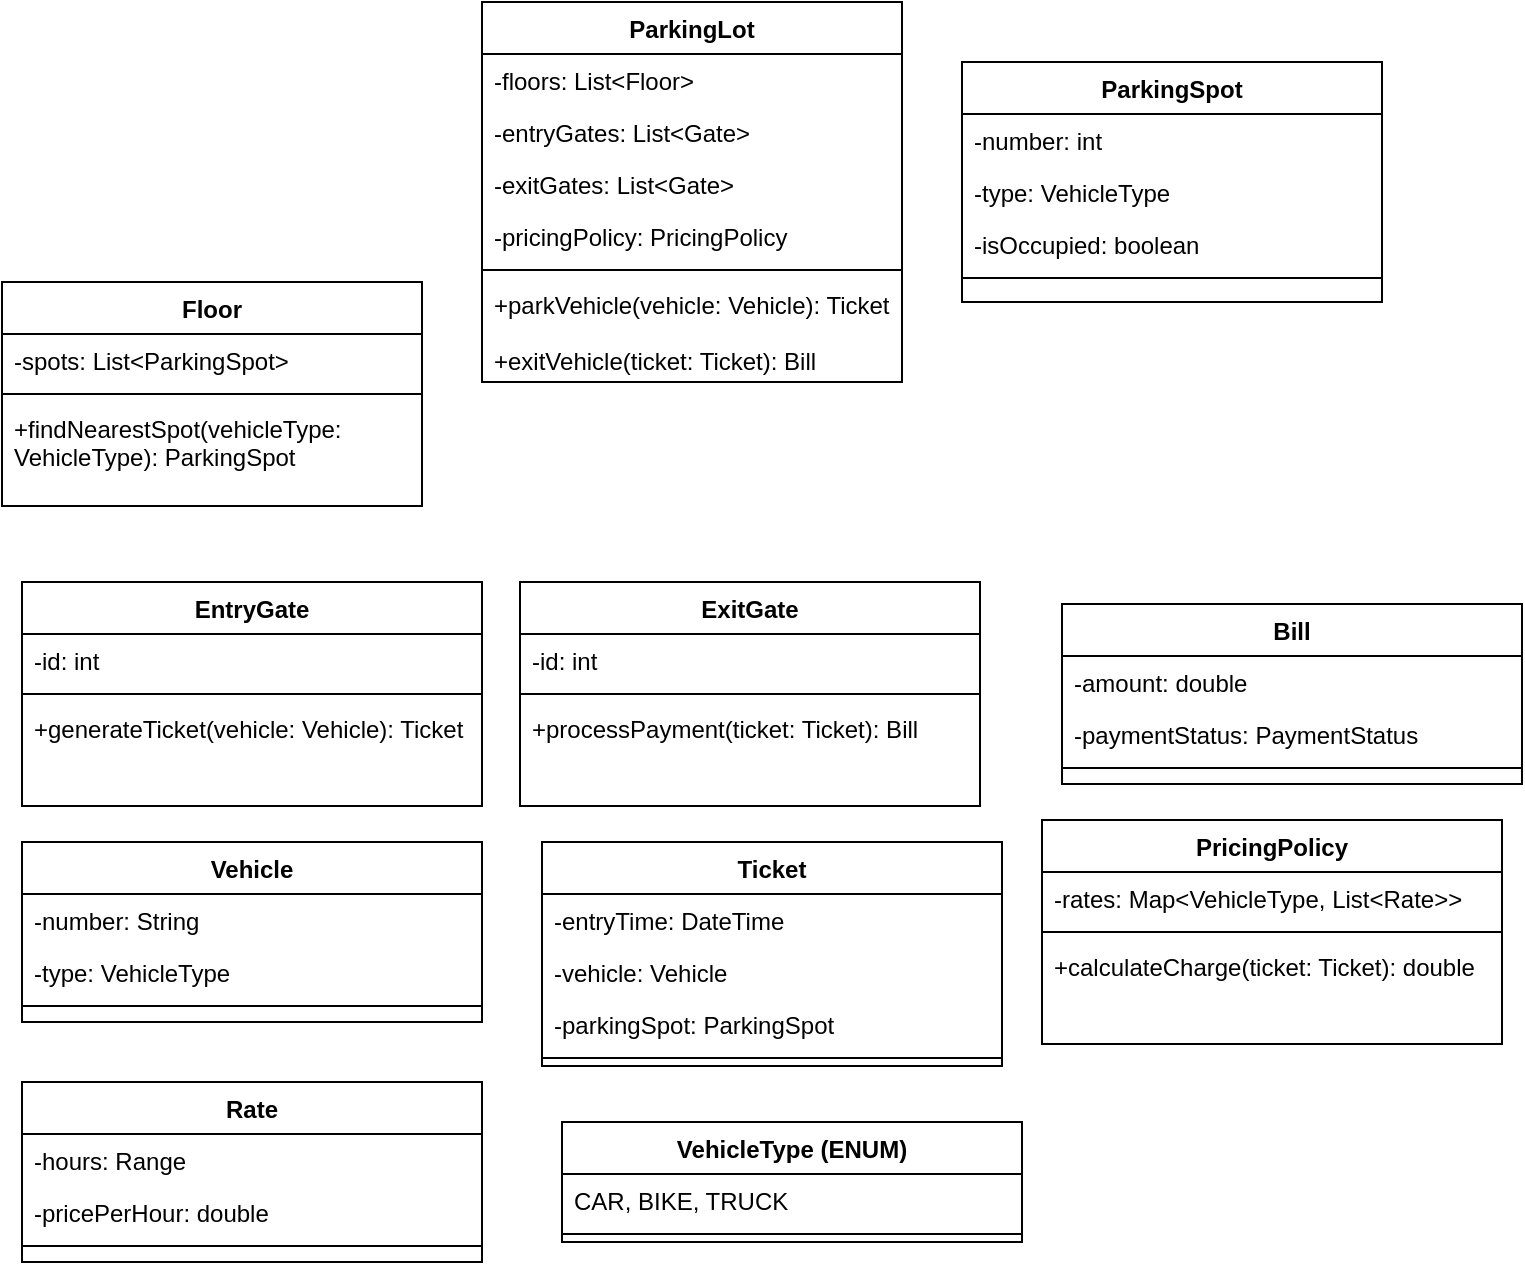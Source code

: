 <mxfile version="24.7.6">
  <diagram id="C5RBs43oDa-KdzZeNtuy" name="Page-1">
    <mxGraphModel dx="1050" dy="557" grid="1" gridSize="10" guides="1" tooltips="1" connect="1" arrows="1" fold="1" page="1" pageScale="1" pageWidth="827" pageHeight="1169" math="0" shadow="0">
      <root>
        <mxCell id="WIyWlLk6GJQsqaUBKTNV-0" />
        <mxCell id="WIyWlLk6GJQsqaUBKTNV-1" parent="WIyWlLk6GJQsqaUBKTNV-0" />
        <mxCell id="zkfFHV4jXpPFQw0GAbJ--0" value="ParkingLot" style="swimlane;fontStyle=1;align=center;verticalAlign=top;childLayout=stackLayout;horizontal=1;startSize=26;horizontalStack=0;resizeParent=1;resizeLast=0;collapsible=1;marginBottom=0;rounded=0;shadow=0;strokeWidth=1;" parent="WIyWlLk6GJQsqaUBKTNV-1" vertex="1">
          <mxGeometry x="280" y="30" width="210" height="190" as="geometry">
            <mxRectangle x="230" y="140" width="160" height="26" as="alternateBounds" />
          </mxGeometry>
        </mxCell>
        <mxCell id="zkfFHV4jXpPFQw0GAbJ--1" value="-floors: List&lt;Floor&gt; " style="text;align=left;verticalAlign=top;spacingLeft=4;spacingRight=4;overflow=hidden;rotatable=0;points=[[0,0.5],[1,0.5]];portConstraint=eastwest;" parent="zkfFHV4jXpPFQw0GAbJ--0" vertex="1">
          <mxGeometry y="26" width="210" height="26" as="geometry" />
        </mxCell>
        <mxCell id="zkfFHV4jXpPFQw0GAbJ--2" value="-entryGates: List&lt;Gate&gt;" style="text;align=left;verticalAlign=top;spacingLeft=4;spacingRight=4;overflow=hidden;rotatable=0;points=[[0,0.5],[1,0.5]];portConstraint=eastwest;rounded=0;shadow=0;html=0;" parent="zkfFHV4jXpPFQw0GAbJ--0" vertex="1">
          <mxGeometry y="52" width="210" height="26" as="geometry" />
        </mxCell>
        <mxCell id="zkfFHV4jXpPFQw0GAbJ--3" value="-exitGates: List&lt;Gate&gt;  " style="text;align=left;verticalAlign=top;spacingLeft=4;spacingRight=4;overflow=hidden;rotatable=0;points=[[0,0.5],[1,0.5]];portConstraint=eastwest;rounded=0;shadow=0;html=0;" parent="zkfFHV4jXpPFQw0GAbJ--0" vertex="1">
          <mxGeometry y="78" width="210" height="26" as="geometry" />
        </mxCell>
        <mxCell id="4GC-tnCzy-OKuHNRi4nL-4" value="-pricingPolicy: PricingPolicy " style="text;align=left;verticalAlign=top;spacingLeft=4;spacingRight=4;overflow=hidden;rotatable=0;points=[[0,0.5],[1,0.5]];portConstraint=eastwest;rounded=0;shadow=0;html=0;" vertex="1" parent="zkfFHV4jXpPFQw0GAbJ--0">
          <mxGeometry y="104" width="210" height="26" as="geometry" />
        </mxCell>
        <mxCell id="zkfFHV4jXpPFQw0GAbJ--4" value="" style="line;html=1;strokeWidth=1;align=left;verticalAlign=middle;spacingTop=-1;spacingLeft=3;spacingRight=3;rotatable=0;labelPosition=right;points=[];portConstraint=eastwest;" parent="zkfFHV4jXpPFQw0GAbJ--0" vertex="1">
          <mxGeometry y="130" width="210" height="8" as="geometry" />
        </mxCell>
        <mxCell id="zkfFHV4jXpPFQw0GAbJ--5" value="+parkVehicle(vehicle: Vehicle): Ticket&#xa;&#xa;+exitVehicle(ticket: Ticket): Bill" style="text;align=left;verticalAlign=top;spacingLeft=4;spacingRight=4;overflow=hidden;rotatable=0;points=[[0,0.5],[1,0.5]];portConstraint=eastwest;" parent="zkfFHV4jXpPFQw0GAbJ--0" vertex="1">
          <mxGeometry y="138" width="210" height="52" as="geometry" />
        </mxCell>
        <mxCell id="4GC-tnCzy-OKuHNRi4nL-5" value="Floor" style="swimlane;fontStyle=1;align=center;verticalAlign=top;childLayout=stackLayout;horizontal=1;startSize=26;horizontalStack=0;resizeParent=1;resizeLast=0;collapsible=1;marginBottom=0;rounded=0;shadow=0;strokeWidth=1;" vertex="1" parent="WIyWlLk6GJQsqaUBKTNV-1">
          <mxGeometry x="40" y="170" width="210" height="112" as="geometry">
            <mxRectangle x="230" y="140" width="160" height="26" as="alternateBounds" />
          </mxGeometry>
        </mxCell>
        <mxCell id="4GC-tnCzy-OKuHNRi4nL-6" value="-spots: List&lt;ParkingSpot&gt;  &#xa;" style="text;align=left;verticalAlign=top;spacingLeft=4;spacingRight=4;overflow=hidden;rotatable=0;points=[[0,0.5],[1,0.5]];portConstraint=eastwest;" vertex="1" parent="4GC-tnCzy-OKuHNRi4nL-5">
          <mxGeometry y="26" width="210" height="26" as="geometry" />
        </mxCell>
        <mxCell id="4GC-tnCzy-OKuHNRi4nL-10" value="" style="line;html=1;strokeWidth=1;align=left;verticalAlign=middle;spacingTop=-1;spacingLeft=3;spacingRight=3;rotatable=0;labelPosition=right;points=[];portConstraint=eastwest;" vertex="1" parent="4GC-tnCzy-OKuHNRi4nL-5">
          <mxGeometry y="52" width="210" height="8" as="geometry" />
        </mxCell>
        <mxCell id="4GC-tnCzy-OKuHNRi4nL-11" value="+findNearestSpot(vehicleType: &#xa;VehicleType): ParkingSpot" style="text;align=left;verticalAlign=top;spacingLeft=4;spacingRight=4;overflow=hidden;rotatable=0;points=[[0,0.5],[1,0.5]];portConstraint=eastwest;" vertex="1" parent="4GC-tnCzy-OKuHNRi4nL-5">
          <mxGeometry y="60" width="210" height="52" as="geometry" />
        </mxCell>
        <mxCell id="4GC-tnCzy-OKuHNRi4nL-12" value="ParkingSpot" style="swimlane;fontStyle=1;align=center;verticalAlign=top;childLayout=stackLayout;horizontal=1;startSize=26;horizontalStack=0;resizeParent=1;resizeLast=0;collapsible=1;marginBottom=0;rounded=0;shadow=0;strokeWidth=1;" vertex="1" parent="WIyWlLk6GJQsqaUBKTNV-1">
          <mxGeometry x="520" y="60" width="210" height="120" as="geometry">
            <mxRectangle x="230" y="140" width="160" height="26" as="alternateBounds" />
          </mxGeometry>
        </mxCell>
        <mxCell id="4GC-tnCzy-OKuHNRi4nL-13" value="-number: int" style="text;align=left;verticalAlign=top;spacingLeft=4;spacingRight=4;overflow=hidden;rotatable=0;points=[[0,0.5],[1,0.5]];portConstraint=eastwest;" vertex="1" parent="4GC-tnCzy-OKuHNRi4nL-12">
          <mxGeometry y="26" width="210" height="26" as="geometry" />
        </mxCell>
        <mxCell id="4GC-tnCzy-OKuHNRi4nL-14" value="-type: VehicleType" style="text;align=left;verticalAlign=top;spacingLeft=4;spacingRight=4;overflow=hidden;rotatable=0;points=[[0,0.5],[1,0.5]];portConstraint=eastwest;rounded=0;shadow=0;html=0;" vertex="1" parent="4GC-tnCzy-OKuHNRi4nL-12">
          <mxGeometry y="52" width="210" height="26" as="geometry" />
        </mxCell>
        <mxCell id="4GC-tnCzy-OKuHNRi4nL-15" value="-isOccupied: boolean" style="text;align=left;verticalAlign=top;spacingLeft=4;spacingRight=4;overflow=hidden;rotatable=0;points=[[0,0.5],[1,0.5]];portConstraint=eastwest;rounded=0;shadow=0;html=0;" vertex="1" parent="4GC-tnCzy-OKuHNRi4nL-12">
          <mxGeometry y="78" width="210" height="26" as="geometry" />
        </mxCell>
        <mxCell id="4GC-tnCzy-OKuHNRi4nL-17" value="" style="line;html=1;strokeWidth=1;align=left;verticalAlign=middle;spacingTop=-1;spacingLeft=3;spacingRight=3;rotatable=0;labelPosition=right;points=[];portConstraint=eastwest;" vertex="1" parent="4GC-tnCzy-OKuHNRi4nL-12">
          <mxGeometry y="104" width="210" height="8" as="geometry" />
        </mxCell>
        <mxCell id="4GC-tnCzy-OKuHNRi4nL-19" value="EntryGate" style="swimlane;fontStyle=1;align=center;verticalAlign=top;childLayout=stackLayout;horizontal=1;startSize=26;horizontalStack=0;resizeParent=1;resizeLast=0;collapsible=1;marginBottom=0;rounded=0;shadow=0;strokeWidth=1;" vertex="1" parent="WIyWlLk6GJQsqaUBKTNV-1">
          <mxGeometry x="50" y="320" width="230" height="112" as="geometry">
            <mxRectangle x="230" y="140" width="160" height="26" as="alternateBounds" />
          </mxGeometry>
        </mxCell>
        <mxCell id="4GC-tnCzy-OKuHNRi4nL-20" value="-id: int  &#xa;" style="text;align=left;verticalAlign=top;spacingLeft=4;spacingRight=4;overflow=hidden;rotatable=0;points=[[0,0.5],[1,0.5]];portConstraint=eastwest;" vertex="1" parent="4GC-tnCzy-OKuHNRi4nL-19">
          <mxGeometry y="26" width="230" height="26" as="geometry" />
        </mxCell>
        <mxCell id="4GC-tnCzy-OKuHNRi4nL-21" value="" style="line;html=1;strokeWidth=1;align=left;verticalAlign=middle;spacingTop=-1;spacingLeft=3;spacingRight=3;rotatable=0;labelPosition=right;points=[];portConstraint=eastwest;" vertex="1" parent="4GC-tnCzy-OKuHNRi4nL-19">
          <mxGeometry y="52" width="230" height="8" as="geometry" />
        </mxCell>
        <mxCell id="4GC-tnCzy-OKuHNRi4nL-22" value="+generateTicket(vehicle: Vehicle): Ticket" style="text;align=left;verticalAlign=top;spacingLeft=4;spacingRight=4;overflow=hidden;rotatable=0;points=[[0,0.5],[1,0.5]];portConstraint=eastwest;" vertex="1" parent="4GC-tnCzy-OKuHNRi4nL-19">
          <mxGeometry y="60" width="230" height="52" as="geometry" />
        </mxCell>
        <mxCell id="4GC-tnCzy-OKuHNRi4nL-23" value="ExitGate" style="swimlane;fontStyle=1;align=center;verticalAlign=top;childLayout=stackLayout;horizontal=1;startSize=26;horizontalStack=0;resizeParent=1;resizeLast=0;collapsible=1;marginBottom=0;rounded=0;shadow=0;strokeWidth=1;" vertex="1" parent="WIyWlLk6GJQsqaUBKTNV-1">
          <mxGeometry x="299" y="320" width="230" height="112" as="geometry">
            <mxRectangle x="230" y="140" width="160" height="26" as="alternateBounds" />
          </mxGeometry>
        </mxCell>
        <mxCell id="4GC-tnCzy-OKuHNRi4nL-24" value="-id: int  &#xa;" style="text;align=left;verticalAlign=top;spacingLeft=4;spacingRight=4;overflow=hidden;rotatable=0;points=[[0,0.5],[1,0.5]];portConstraint=eastwest;" vertex="1" parent="4GC-tnCzy-OKuHNRi4nL-23">
          <mxGeometry y="26" width="230" height="26" as="geometry" />
        </mxCell>
        <mxCell id="4GC-tnCzy-OKuHNRi4nL-25" value="" style="line;html=1;strokeWidth=1;align=left;verticalAlign=middle;spacingTop=-1;spacingLeft=3;spacingRight=3;rotatable=0;labelPosition=right;points=[];portConstraint=eastwest;" vertex="1" parent="4GC-tnCzy-OKuHNRi4nL-23">
          <mxGeometry y="52" width="230" height="8" as="geometry" />
        </mxCell>
        <mxCell id="4GC-tnCzy-OKuHNRi4nL-26" value="+processPayment(ticket: Ticket): Bill " style="text;align=left;verticalAlign=top;spacingLeft=4;spacingRight=4;overflow=hidden;rotatable=0;points=[[0,0.5],[1,0.5]];portConstraint=eastwest;" vertex="1" parent="4GC-tnCzy-OKuHNRi4nL-23">
          <mxGeometry y="60" width="230" height="52" as="geometry" />
        </mxCell>
        <mxCell id="4GC-tnCzy-OKuHNRi4nL-27" value="Vehicle" style="swimlane;fontStyle=1;align=center;verticalAlign=top;childLayout=stackLayout;horizontal=1;startSize=26;horizontalStack=0;resizeParent=1;resizeLast=0;collapsible=1;marginBottom=0;rounded=0;shadow=0;strokeWidth=1;" vertex="1" parent="WIyWlLk6GJQsqaUBKTNV-1">
          <mxGeometry x="50" y="450" width="230" height="90" as="geometry">
            <mxRectangle x="230" y="140" width="160" height="26" as="alternateBounds" />
          </mxGeometry>
        </mxCell>
        <mxCell id="4GC-tnCzy-OKuHNRi4nL-28" value="-number: String  &#xa;" style="text;align=left;verticalAlign=top;spacingLeft=4;spacingRight=4;overflow=hidden;rotatable=0;points=[[0,0.5],[1,0.5]];portConstraint=eastwest;" vertex="1" parent="4GC-tnCzy-OKuHNRi4nL-27">
          <mxGeometry y="26" width="230" height="26" as="geometry" />
        </mxCell>
        <mxCell id="4GC-tnCzy-OKuHNRi4nL-31" value="-type: VehicleType &#xa;" style="text;align=left;verticalAlign=top;spacingLeft=4;spacingRight=4;overflow=hidden;rotatable=0;points=[[0,0.5],[1,0.5]];portConstraint=eastwest;" vertex="1" parent="4GC-tnCzy-OKuHNRi4nL-27">
          <mxGeometry y="52" width="230" height="26" as="geometry" />
        </mxCell>
        <mxCell id="4GC-tnCzy-OKuHNRi4nL-29" value="" style="line;html=1;strokeWidth=1;align=left;verticalAlign=middle;spacingTop=-1;spacingLeft=3;spacingRight=3;rotatable=0;labelPosition=right;points=[];portConstraint=eastwest;" vertex="1" parent="4GC-tnCzy-OKuHNRi4nL-27">
          <mxGeometry y="78" width="230" height="8" as="geometry" />
        </mxCell>
        <mxCell id="4GC-tnCzy-OKuHNRi4nL-32" value="Ticket" style="swimlane;fontStyle=1;align=center;verticalAlign=top;childLayout=stackLayout;horizontal=1;startSize=26;horizontalStack=0;resizeParent=1;resizeLast=0;collapsible=1;marginBottom=0;rounded=0;shadow=0;strokeWidth=1;" vertex="1" parent="WIyWlLk6GJQsqaUBKTNV-1">
          <mxGeometry x="310" y="450" width="230" height="112" as="geometry">
            <mxRectangle x="230" y="140" width="160" height="26" as="alternateBounds" />
          </mxGeometry>
        </mxCell>
        <mxCell id="4GC-tnCzy-OKuHNRi4nL-33" value="-entryTime: DateTime&#xa;" style="text;align=left;verticalAlign=top;spacingLeft=4;spacingRight=4;overflow=hidden;rotatable=0;points=[[0,0.5],[1,0.5]];portConstraint=eastwest;" vertex="1" parent="4GC-tnCzy-OKuHNRi4nL-32">
          <mxGeometry y="26" width="230" height="26" as="geometry" />
        </mxCell>
        <mxCell id="4GC-tnCzy-OKuHNRi4nL-34" value="-vehicle: Vehicle  &#xa;" style="text;align=left;verticalAlign=top;spacingLeft=4;spacingRight=4;overflow=hidden;rotatable=0;points=[[0,0.5],[1,0.5]];portConstraint=eastwest;" vertex="1" parent="4GC-tnCzy-OKuHNRi4nL-32">
          <mxGeometry y="52" width="230" height="26" as="geometry" />
        </mxCell>
        <mxCell id="4GC-tnCzy-OKuHNRi4nL-36" value="-parkingSpot: ParkingSpot&#xa;" style="text;align=left;verticalAlign=top;spacingLeft=4;spacingRight=4;overflow=hidden;rotatable=0;points=[[0,0.5],[1,0.5]];portConstraint=eastwest;" vertex="1" parent="4GC-tnCzy-OKuHNRi4nL-32">
          <mxGeometry y="78" width="230" height="26" as="geometry" />
        </mxCell>
        <mxCell id="4GC-tnCzy-OKuHNRi4nL-35" value="" style="line;html=1;strokeWidth=1;align=left;verticalAlign=middle;spacingTop=-1;spacingLeft=3;spacingRight=3;rotatable=0;labelPosition=right;points=[];portConstraint=eastwest;" vertex="1" parent="4GC-tnCzy-OKuHNRi4nL-32">
          <mxGeometry y="104" width="230" height="8" as="geometry" />
        </mxCell>
        <mxCell id="4GC-tnCzy-OKuHNRi4nL-37" value="Bill" style="swimlane;fontStyle=1;align=center;verticalAlign=top;childLayout=stackLayout;horizontal=1;startSize=26;horizontalStack=0;resizeParent=1;resizeLast=0;collapsible=1;marginBottom=0;rounded=0;shadow=0;strokeWidth=1;" vertex="1" parent="WIyWlLk6GJQsqaUBKTNV-1">
          <mxGeometry x="570" y="331" width="230" height="90" as="geometry">
            <mxRectangle x="230" y="140" width="160" height="26" as="alternateBounds" />
          </mxGeometry>
        </mxCell>
        <mxCell id="4GC-tnCzy-OKuHNRi4nL-38" value="-amount: double   &#xa;" style="text;align=left;verticalAlign=top;spacingLeft=4;spacingRight=4;overflow=hidden;rotatable=0;points=[[0,0.5],[1,0.5]];portConstraint=eastwest;" vertex="1" parent="4GC-tnCzy-OKuHNRi4nL-37">
          <mxGeometry y="26" width="230" height="26" as="geometry" />
        </mxCell>
        <mxCell id="4GC-tnCzy-OKuHNRi4nL-39" value="-paymentStatus: PaymentStatus &#xa;" style="text;align=left;verticalAlign=top;spacingLeft=4;spacingRight=4;overflow=hidden;rotatable=0;points=[[0,0.5],[1,0.5]];portConstraint=eastwest;" vertex="1" parent="4GC-tnCzy-OKuHNRi4nL-37">
          <mxGeometry y="52" width="230" height="26" as="geometry" />
        </mxCell>
        <mxCell id="4GC-tnCzy-OKuHNRi4nL-40" value="" style="line;html=1;strokeWidth=1;align=left;verticalAlign=middle;spacingTop=-1;spacingLeft=3;spacingRight=3;rotatable=0;labelPosition=right;points=[];portConstraint=eastwest;" vertex="1" parent="4GC-tnCzy-OKuHNRi4nL-37">
          <mxGeometry y="78" width="230" height="8" as="geometry" />
        </mxCell>
        <mxCell id="4GC-tnCzy-OKuHNRi4nL-41" value="PricingPolicy" style="swimlane;fontStyle=1;align=center;verticalAlign=top;childLayout=stackLayout;horizontal=1;startSize=26;horizontalStack=0;resizeParent=1;resizeLast=0;collapsible=1;marginBottom=0;rounded=0;shadow=0;strokeWidth=1;" vertex="1" parent="WIyWlLk6GJQsqaUBKTNV-1">
          <mxGeometry x="560" y="439" width="230" height="112" as="geometry">
            <mxRectangle x="230" y="140" width="160" height="26" as="alternateBounds" />
          </mxGeometry>
        </mxCell>
        <mxCell id="4GC-tnCzy-OKuHNRi4nL-42" value="-rates: Map&lt;VehicleType, List&lt;Rate&gt;&gt;&#xa;" style="text;align=left;verticalAlign=top;spacingLeft=4;spacingRight=4;overflow=hidden;rotatable=0;points=[[0,0.5],[1,0.5]];portConstraint=eastwest;" vertex="1" parent="4GC-tnCzy-OKuHNRi4nL-41">
          <mxGeometry y="26" width="230" height="26" as="geometry" />
        </mxCell>
        <mxCell id="4GC-tnCzy-OKuHNRi4nL-43" value="" style="line;html=1;strokeWidth=1;align=left;verticalAlign=middle;spacingTop=-1;spacingLeft=3;spacingRight=3;rotatable=0;labelPosition=right;points=[];portConstraint=eastwest;" vertex="1" parent="4GC-tnCzy-OKuHNRi4nL-41">
          <mxGeometry y="52" width="230" height="8" as="geometry" />
        </mxCell>
        <mxCell id="4GC-tnCzy-OKuHNRi4nL-44" value="+calculateCharge(ticket: Ticket): double " style="text;align=left;verticalAlign=top;spacingLeft=4;spacingRight=4;overflow=hidden;rotatable=0;points=[[0,0.5],[1,0.5]];portConstraint=eastwest;" vertex="1" parent="4GC-tnCzy-OKuHNRi4nL-41">
          <mxGeometry y="60" width="230" height="52" as="geometry" />
        </mxCell>
        <mxCell id="4GC-tnCzy-OKuHNRi4nL-45" value="Rate" style="swimlane;fontStyle=1;align=center;verticalAlign=top;childLayout=stackLayout;horizontal=1;startSize=26;horizontalStack=0;resizeParent=1;resizeLast=0;collapsible=1;marginBottom=0;rounded=0;shadow=0;strokeWidth=1;" vertex="1" parent="WIyWlLk6GJQsqaUBKTNV-1">
          <mxGeometry x="50" y="570" width="230" height="90" as="geometry">
            <mxRectangle x="230" y="140" width="160" height="26" as="alternateBounds" />
          </mxGeometry>
        </mxCell>
        <mxCell id="4GC-tnCzy-OKuHNRi4nL-46" value="-hours: Range     &#xa;" style="text;align=left;verticalAlign=top;spacingLeft=4;spacingRight=4;overflow=hidden;rotatable=0;points=[[0,0.5],[1,0.5]];portConstraint=eastwest;" vertex="1" parent="4GC-tnCzy-OKuHNRi4nL-45">
          <mxGeometry y="26" width="230" height="26" as="geometry" />
        </mxCell>
        <mxCell id="4GC-tnCzy-OKuHNRi4nL-47" value="-pricePerHour: double&#xa;" style="text;align=left;verticalAlign=top;spacingLeft=4;spacingRight=4;overflow=hidden;rotatable=0;points=[[0,0.5],[1,0.5]];portConstraint=eastwest;" vertex="1" parent="4GC-tnCzy-OKuHNRi4nL-45">
          <mxGeometry y="52" width="230" height="26" as="geometry" />
        </mxCell>
        <mxCell id="4GC-tnCzy-OKuHNRi4nL-48" value="" style="line;html=1;strokeWidth=1;align=left;verticalAlign=middle;spacingTop=-1;spacingLeft=3;spacingRight=3;rotatable=0;labelPosition=right;points=[];portConstraint=eastwest;" vertex="1" parent="4GC-tnCzy-OKuHNRi4nL-45">
          <mxGeometry y="78" width="230" height="8" as="geometry" />
        </mxCell>
        <mxCell id="4GC-tnCzy-OKuHNRi4nL-49" value="VehicleType (ENUM)" style="swimlane;fontStyle=1;align=center;verticalAlign=top;childLayout=stackLayout;horizontal=1;startSize=26;horizontalStack=0;resizeParent=1;resizeLast=0;collapsible=1;marginBottom=0;rounded=0;shadow=0;strokeWidth=1;" vertex="1" parent="WIyWlLk6GJQsqaUBKTNV-1">
          <mxGeometry x="320" y="590" width="230" height="60" as="geometry">
            <mxRectangle x="230" y="140" width="160" height="26" as="alternateBounds" />
          </mxGeometry>
        </mxCell>
        <mxCell id="4GC-tnCzy-OKuHNRi4nL-50" value="CAR, BIKE, TRUCK &#xa;" style="text;align=left;verticalAlign=top;spacingLeft=4;spacingRight=4;overflow=hidden;rotatable=0;points=[[0,0.5],[1,0.5]];portConstraint=eastwest;" vertex="1" parent="4GC-tnCzy-OKuHNRi4nL-49">
          <mxGeometry y="26" width="230" height="26" as="geometry" />
        </mxCell>
        <mxCell id="4GC-tnCzy-OKuHNRi4nL-52" value="" style="line;html=1;strokeWidth=1;align=left;verticalAlign=middle;spacingTop=-1;spacingLeft=3;spacingRight=3;rotatable=0;labelPosition=right;points=[];portConstraint=eastwest;" vertex="1" parent="4GC-tnCzy-OKuHNRi4nL-49">
          <mxGeometry y="52" width="230" height="8" as="geometry" />
        </mxCell>
      </root>
    </mxGraphModel>
  </diagram>
</mxfile>
